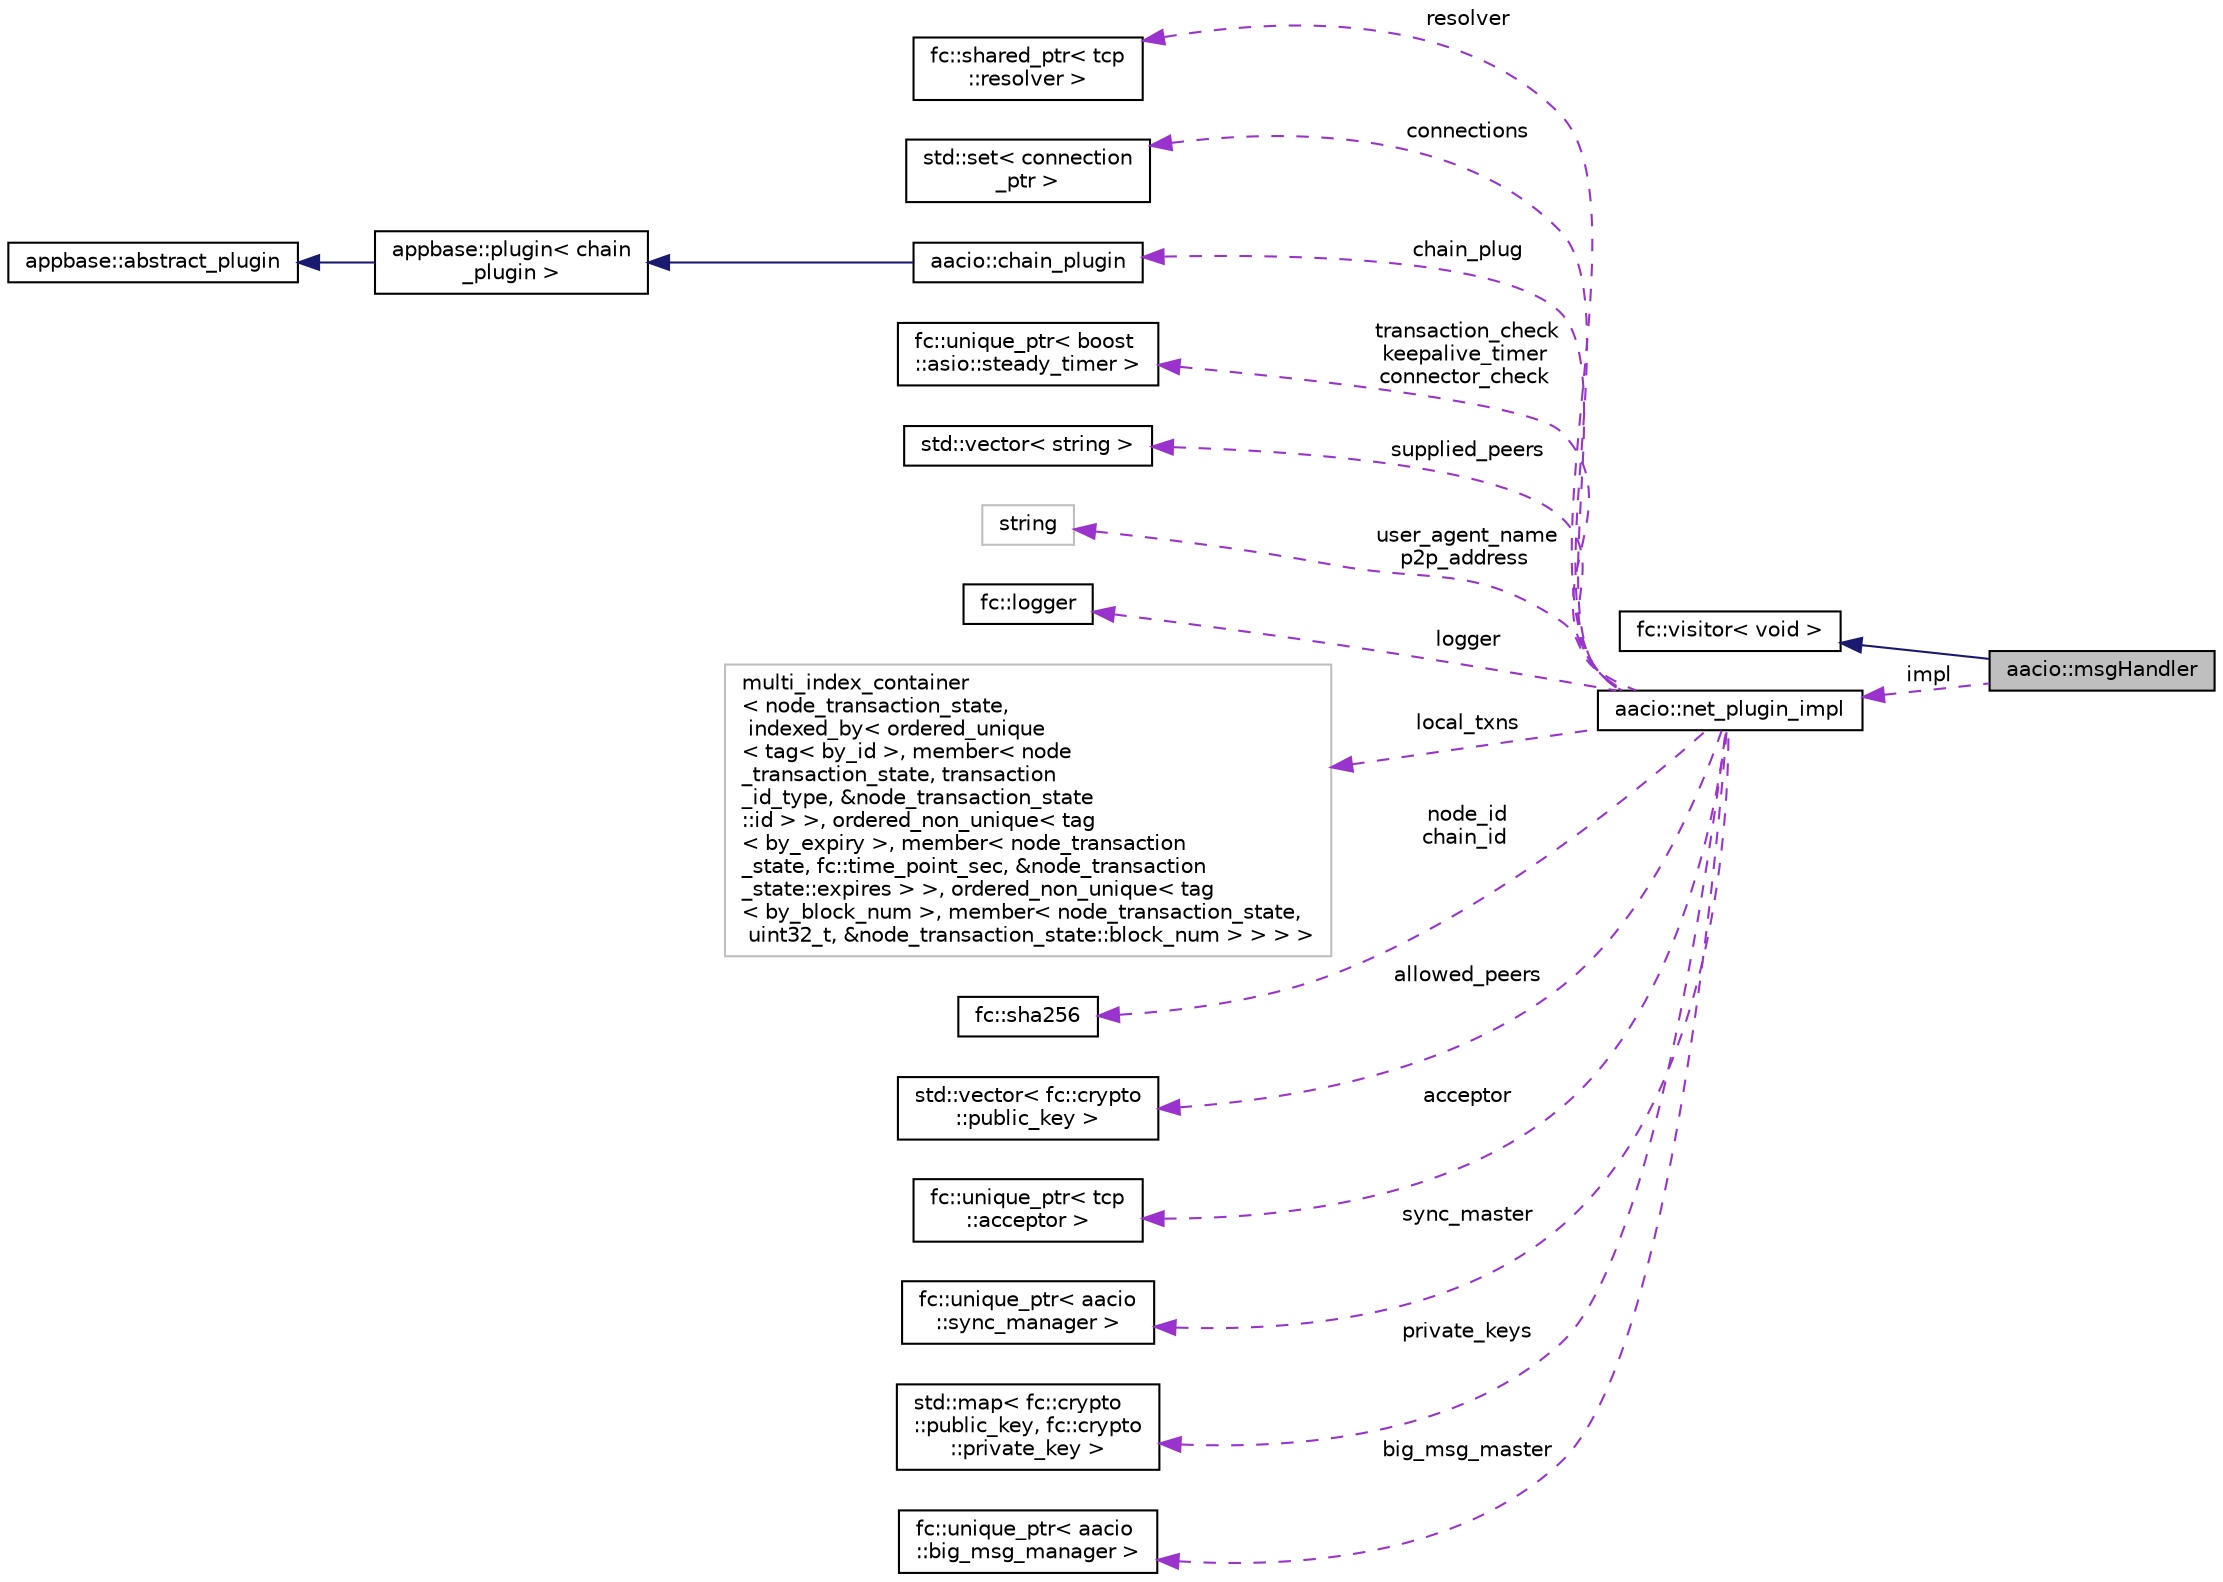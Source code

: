 digraph "aacio::msgHandler"
{
  edge [fontname="Helvetica",fontsize="10",labelfontname="Helvetica",labelfontsize="10"];
  node [fontname="Helvetica",fontsize="10",shape=record];
  rankdir="LR";
  Node2 [label="aacio::msgHandler",height=0.2,width=0.4,color="black", fillcolor="grey75", style="filled", fontcolor="black"];
  Node3 -> Node2 [dir="back",color="midnightblue",fontsize="10",style="solid"];
  Node3 [label="fc::visitor\< void \>",height=0.2,width=0.4,color="black", fillcolor="white", style="filled",URL="$structfc_1_1visitor.html"];
  Node4 -> Node2 [dir="back",color="darkorchid3",fontsize="10",style="dashed",label=" impl" ];
  Node4 [label="aacio::net_plugin_impl",height=0.2,width=0.4,color="black", fillcolor="white", style="filled",URL="$classaacio_1_1net__plugin__impl.html"];
  Node5 -> Node4 [dir="back",color="darkorchid3",fontsize="10",style="dashed",label=" resolver" ];
  Node5 [label="fc::shared_ptr\< tcp\l::resolver \>",height=0.2,width=0.4,color="black", fillcolor="white", style="filled",URL="$classfc_1_1shared__ptr.html"];
  Node6 -> Node4 [dir="back",color="darkorchid3",fontsize="10",style="dashed",label=" connections" ];
  Node6 [label="std::set\< connection\l_ptr \>",height=0.2,width=0.4,color="black", fillcolor="white", style="filled",URL="$classstd_1_1set.html"];
  Node7 -> Node4 [dir="back",color="darkorchid3",fontsize="10",style="dashed",label=" chain_plug" ];
  Node7 [label="aacio::chain_plugin",height=0.2,width=0.4,color="black", fillcolor="white", style="filled",URL="$classaacio_1_1chain__plugin.html"];
  Node8 -> Node7 [dir="back",color="midnightblue",fontsize="10",style="solid"];
  Node8 [label="appbase::plugin\< chain\l_plugin \>",height=0.2,width=0.4,color="black", fillcolor="white", style="filled",URL="$classappbase_1_1plugin.html"];
  Node9 -> Node8 [dir="back",color="midnightblue",fontsize="10",style="solid"];
  Node9 [label="appbase::abstract_plugin",height=0.2,width=0.4,color="black", fillcolor="white", style="filled",URL="$classappbase_1_1abstract__plugin.html"];
  Node10 -> Node4 [dir="back",color="darkorchid3",fontsize="10",style="dashed",label=" transaction_check\nkeepalive_timer\nconnector_check" ];
  Node10 [label="fc::unique_ptr\< boost\l::asio::steady_timer \>",height=0.2,width=0.4,color="black", fillcolor="white", style="filled",URL="$classfc_1_1unique__ptr.html"];
  Node11 -> Node4 [dir="back",color="darkorchid3",fontsize="10",style="dashed",label=" supplied_peers" ];
  Node11 [label="std::vector\< string \>",height=0.2,width=0.4,color="black", fillcolor="white", style="filled",URL="$classstd_1_1vector.html"];
  Node12 -> Node4 [dir="back",color="darkorchid3",fontsize="10",style="dashed",label=" user_agent_name\np2p_address" ];
  Node12 [label="string",height=0.2,width=0.4,color="grey75", fillcolor="white", style="filled"];
  Node13 -> Node4 [dir="back",color="darkorchid3",fontsize="10",style="dashed",label=" logger" ];
  Node13 [label="fc::logger",height=0.2,width=0.4,color="black", fillcolor="white", style="filled",URL="$classfc_1_1logger.html"];
  Node14 -> Node4 [dir="back",color="darkorchid3",fontsize="10",style="dashed",label=" local_txns" ];
  Node14 [label="multi_index_container\l\< node_transaction_state,\l indexed_by\< ordered_unique\l\< tag\< by_id \>, member\< node\l_transaction_state, transaction\l_id_type, &node_transaction_state\l::id \> \>, ordered_non_unique\< tag\l\< by_expiry \>, member\< node_transaction\l_state, fc::time_point_sec, &node_transaction\l_state::expires \> \>, ordered_non_unique\< tag\l\< by_block_num \>, member\< node_transaction_state,\l uint32_t, &node_transaction_state::block_num \> \> \> \>",height=0.2,width=0.4,color="grey75", fillcolor="white", style="filled"];
  Node15 -> Node4 [dir="back",color="darkorchid3",fontsize="10",style="dashed",label=" node_id\nchain_id" ];
  Node15 [label="fc::sha256",height=0.2,width=0.4,color="black", fillcolor="white", style="filled",URL="$classfc_1_1sha256.html"];
  Node16 -> Node4 [dir="back",color="darkorchid3",fontsize="10",style="dashed",label=" allowed_peers" ];
  Node16 [label="std::vector\< fc::crypto\l::public_key \>",height=0.2,width=0.4,color="black", fillcolor="white", style="filled",URL="$classstd_1_1vector.html"];
  Node17 -> Node4 [dir="back",color="darkorchid3",fontsize="10",style="dashed",label=" acceptor" ];
  Node17 [label="fc::unique_ptr\< tcp\l::acceptor \>",height=0.2,width=0.4,color="black", fillcolor="white", style="filled",URL="$classfc_1_1unique__ptr.html"];
  Node18 -> Node4 [dir="back",color="darkorchid3",fontsize="10",style="dashed",label=" sync_master" ];
  Node18 [label="fc::unique_ptr\< aacio\l::sync_manager \>",height=0.2,width=0.4,color="black", fillcolor="white", style="filled",URL="$classfc_1_1unique__ptr.html"];
  Node19 -> Node4 [dir="back",color="darkorchid3",fontsize="10",style="dashed",label=" private_keys" ];
  Node19 [label="std::map\< fc::crypto\l::public_key, fc::crypto\l::private_key \>",height=0.2,width=0.4,color="black", fillcolor="white", style="filled",URL="$classstd_1_1map.html"];
  Node20 -> Node4 [dir="back",color="darkorchid3",fontsize="10",style="dashed",label=" big_msg_master" ];
  Node20 [label="fc::unique_ptr\< aacio\l::big_msg_manager \>",height=0.2,width=0.4,color="black", fillcolor="white", style="filled",URL="$classfc_1_1unique__ptr.html"];
}
